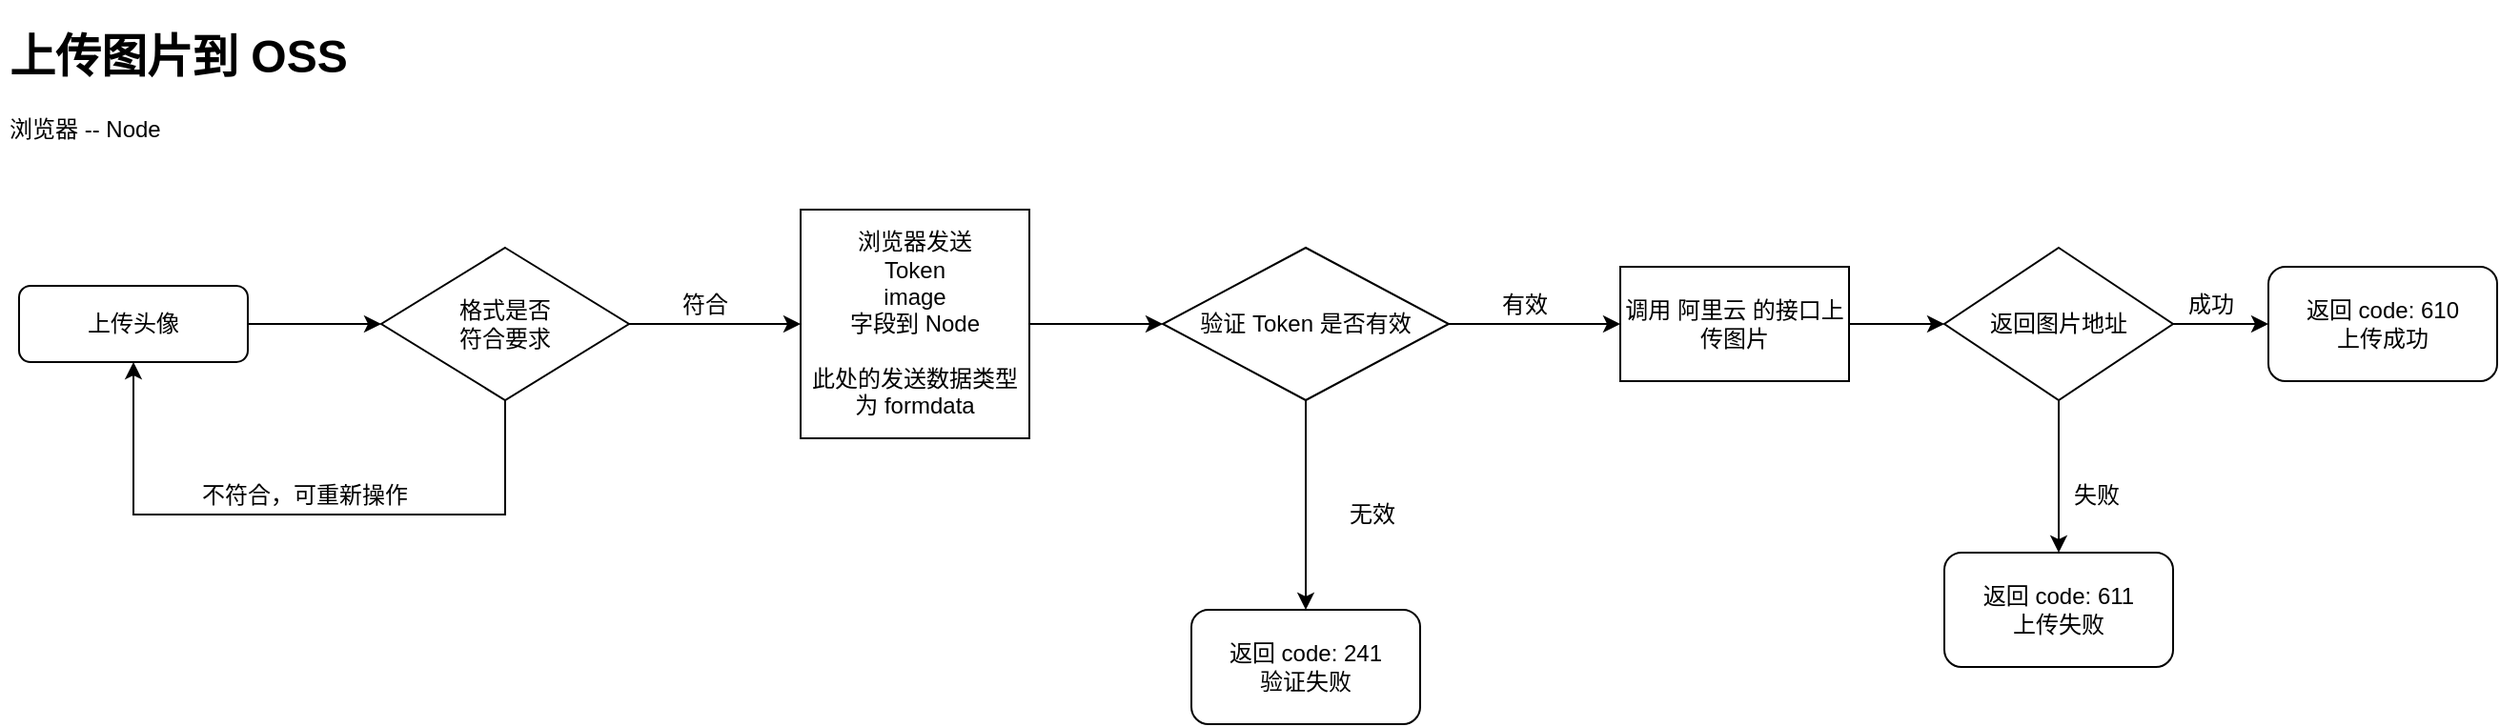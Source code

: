 <mxfile version="13.0.3" type="device"><diagram id="8T0CwsJEb6qEzo81wTJl" name="第 1 页"><mxGraphModel dx="1038" dy="607" grid="1" gridSize="10" guides="1" tooltips="1" connect="1" arrows="1" fold="1" page="1" pageScale="1" pageWidth="4000" pageHeight="1920" math="0" shadow="0"><root><mxCell id="0"/><mxCell id="1" parent="0"/><mxCell id="EGvsHQgGoU6kG8sN26O4-1" value="&lt;h1&gt;上传图片到 OSS&lt;/h1&gt;&lt;p&gt;浏览器 -- Node&lt;/p&gt;" style="text;html=1;strokeColor=none;fillColor=none;spacing=5;spacingTop=-20;whiteSpace=wrap;overflow=hidden;rounded=0;" vertex="1" parent="1"><mxGeometry x="40" y="120" width="190" height="80" as="geometry"/></mxCell><mxCell id="EGvsHQgGoU6kG8sN26O4-4" style="edgeStyle=orthogonalEdgeStyle;rounded=0;orthogonalLoop=1;jettySize=auto;html=1;entryX=0;entryY=0.5;entryDx=0;entryDy=0;" edge="1" parent="1" source="EGvsHQgGoU6kG8sN26O4-29" target="EGvsHQgGoU6kG8sN26O4-3"><mxGeometry relative="1" as="geometry"/></mxCell><mxCell id="EGvsHQgGoU6kG8sN26O4-2" value="上传头像" style="rounded=1;whiteSpace=wrap;html=1;" vertex="1" parent="1"><mxGeometry x="50" y="260" width="120" height="40" as="geometry"/></mxCell><mxCell id="EGvsHQgGoU6kG8sN26O4-6" style="edgeStyle=orthogonalEdgeStyle;rounded=0;orthogonalLoop=1;jettySize=auto;html=1;entryX=0;entryY=0.5;entryDx=0;entryDy=0;" edge="1" parent="1" source="EGvsHQgGoU6kG8sN26O4-3" target="EGvsHQgGoU6kG8sN26O4-5"><mxGeometry relative="1" as="geometry"/></mxCell><mxCell id="EGvsHQgGoU6kG8sN26O4-3" value="浏览器发送 &lt;br&gt;Token &lt;br&gt;image&lt;br&gt;字段到 Node&lt;br&gt;&lt;br&gt;此处的发送数据类型为 formdata" style="rounded=0;whiteSpace=wrap;html=1;" vertex="1" parent="1"><mxGeometry x="460" y="220" width="120" height="120" as="geometry"/></mxCell><mxCell id="EGvsHQgGoU6kG8sN26O4-7" style="edgeStyle=orthogonalEdgeStyle;rounded=0;orthogonalLoop=1;jettySize=auto;html=1;" edge="1" parent="1" source="EGvsHQgGoU6kG8sN26O4-5"><mxGeometry relative="1" as="geometry"><mxPoint x="890" y="280" as="targetPoint"/></mxGeometry></mxCell><mxCell id="EGvsHQgGoU6kG8sN26O4-8" style="edgeStyle=orthogonalEdgeStyle;rounded=0;orthogonalLoop=1;jettySize=auto;html=1;entryX=0.5;entryY=0;entryDx=0;entryDy=0;" edge="1" parent="1" source="EGvsHQgGoU6kG8sN26O4-5" target="EGvsHQgGoU6kG8sN26O4-12"><mxGeometry relative="1" as="geometry"><mxPoint x="785" y="410" as="targetPoint"/><Array as="points"><mxPoint x="725" y="410"/></Array></mxGeometry></mxCell><mxCell id="EGvsHQgGoU6kG8sN26O4-5" value="验证 Token 是否有效" style="rhombus;whiteSpace=wrap;html=1;" vertex="1" parent="1"><mxGeometry x="650" y="240" width="150" height="80" as="geometry"/></mxCell><mxCell id="EGvsHQgGoU6kG8sN26O4-9" value="无效" style="text;html=1;strokeColor=none;fillColor=none;align=center;verticalAlign=middle;whiteSpace=wrap;rounded=0;" vertex="1" parent="1"><mxGeometry x="720" y="370" width="80" height="20" as="geometry"/></mxCell><mxCell id="EGvsHQgGoU6kG8sN26O4-10" value="有效" style="text;html=1;strokeColor=none;fillColor=none;align=center;verticalAlign=middle;whiteSpace=wrap;rounded=0;" vertex="1" parent="1"><mxGeometry x="800" y="260" width="80" height="20" as="geometry"/></mxCell><mxCell id="EGvsHQgGoU6kG8sN26O4-12" value="返回 code: 241&lt;br&gt;验证失败" style="rounded=1;whiteSpace=wrap;html=1;" vertex="1" parent="1"><mxGeometry x="665" y="430" width="120" height="60" as="geometry"/></mxCell><mxCell id="EGvsHQgGoU6kG8sN26O4-14" value="返回 code: 610&lt;br&gt;上传成功" style="rounded=1;whiteSpace=wrap;html=1;" vertex="1" parent="1"><mxGeometry x="1230" y="250" width="120" height="60" as="geometry"/></mxCell><mxCell id="EGvsHQgGoU6kG8sN26O4-16" style="edgeStyle=orthogonalEdgeStyle;rounded=0;orthogonalLoop=1;jettySize=auto;html=1;entryX=0;entryY=0.5;entryDx=0;entryDy=0;" edge="1" parent="1" source="EGvsHQgGoU6kG8sN26O4-17" target="EGvsHQgGoU6kG8sN26O4-14"><mxGeometry relative="1" as="geometry"/></mxCell><mxCell id="EGvsHQgGoU6kG8sN26O4-15" value="调用 阿里云 的接口上传图片" style="rounded=0;whiteSpace=wrap;html=1;" vertex="1" parent="1"><mxGeometry x="890" y="250" width="120" height="60" as="geometry"/></mxCell><mxCell id="EGvsHQgGoU6kG8sN26O4-23" style="edgeStyle=orthogonalEdgeStyle;rounded=0;orthogonalLoop=1;jettySize=auto;html=1;entryX=0.5;entryY=0;entryDx=0;entryDy=0;" edge="1" parent="1" source="EGvsHQgGoU6kG8sN26O4-17" target="EGvsHQgGoU6kG8sN26O4-26"><mxGeometry relative="1" as="geometry"><mxPoint x="1140" y="400" as="targetPoint"/></mxGeometry></mxCell><mxCell id="EGvsHQgGoU6kG8sN26O4-17" value="返回图片地址" style="rhombus;whiteSpace=wrap;html=1;" vertex="1" parent="1"><mxGeometry x="1060" y="240" width="120" height="80" as="geometry"/></mxCell><mxCell id="EGvsHQgGoU6kG8sN26O4-18" style="edgeStyle=orthogonalEdgeStyle;rounded=0;orthogonalLoop=1;jettySize=auto;html=1;entryX=0;entryY=0.5;entryDx=0;entryDy=0;" edge="1" parent="1" source="EGvsHQgGoU6kG8sN26O4-15" target="EGvsHQgGoU6kG8sN26O4-17"><mxGeometry relative="1" as="geometry"><mxPoint x="1010" y="280" as="sourcePoint"/><mxPoint x="1190" y="280" as="targetPoint"/></mxGeometry></mxCell><mxCell id="EGvsHQgGoU6kG8sN26O4-19" value="成功" style="text;html=1;strokeColor=none;fillColor=none;align=center;verticalAlign=middle;whiteSpace=wrap;rounded=0;" vertex="1" parent="1"><mxGeometry x="1180" y="260" width="40" height="20" as="geometry"/></mxCell><mxCell id="EGvsHQgGoU6kG8sN26O4-22" value="失败" style="text;html=1;strokeColor=none;fillColor=none;align=center;verticalAlign=middle;whiteSpace=wrap;rounded=0;" vertex="1" parent="1"><mxGeometry x="1120" y="360" width="40" height="20" as="geometry"/></mxCell><mxCell id="EGvsHQgGoU6kG8sN26O4-26" value="返回 code: 611&lt;br&gt;上传失败" style="rounded=1;whiteSpace=wrap;html=1;" vertex="1" parent="1"><mxGeometry x="1060" y="400" width="120" height="60" as="geometry"/></mxCell><mxCell id="EGvsHQgGoU6kG8sN26O4-32" style="edgeStyle=orthogonalEdgeStyle;rounded=0;orthogonalLoop=1;jettySize=auto;html=1;" edge="1" parent="1" source="EGvsHQgGoU6kG8sN26O4-29" target="EGvsHQgGoU6kG8sN26O4-2"><mxGeometry relative="1" as="geometry"><mxPoint x="120" y="380" as="targetPoint"/><Array as="points"><mxPoint x="305" y="380"/><mxPoint x="110" y="380"/></Array></mxGeometry></mxCell><mxCell id="EGvsHQgGoU6kG8sN26O4-29" value="格式是否&lt;br&gt;符合要求" style="rhombus;whiteSpace=wrap;html=1;" vertex="1" parent="1"><mxGeometry x="240" y="240" width="130" height="80" as="geometry"/></mxCell><mxCell id="EGvsHQgGoU6kG8sN26O4-30" style="edgeStyle=orthogonalEdgeStyle;rounded=0;orthogonalLoop=1;jettySize=auto;html=1;entryX=0;entryY=0.5;entryDx=0;entryDy=0;" edge="1" parent="1" source="EGvsHQgGoU6kG8sN26O4-2" target="EGvsHQgGoU6kG8sN26O4-29"><mxGeometry relative="1" as="geometry"><mxPoint x="170" y="280" as="sourcePoint"/><mxPoint x="460" y="280" as="targetPoint"/></mxGeometry></mxCell><mxCell id="EGvsHQgGoU6kG8sN26O4-31" value="符合" style="text;html=1;strokeColor=none;fillColor=none;align=center;verticalAlign=middle;whiteSpace=wrap;rounded=0;" vertex="1" parent="1"><mxGeometry x="390" y="260" width="40" height="20" as="geometry"/></mxCell><mxCell id="EGvsHQgGoU6kG8sN26O4-33" value="不符合，可重新操作" style="text;html=1;strokeColor=none;fillColor=none;align=center;verticalAlign=middle;whiteSpace=wrap;rounded=0;" vertex="1" parent="1"><mxGeometry x="140" y="360" width="120" height="20" as="geometry"/></mxCell></root></mxGraphModel></diagram></mxfile>